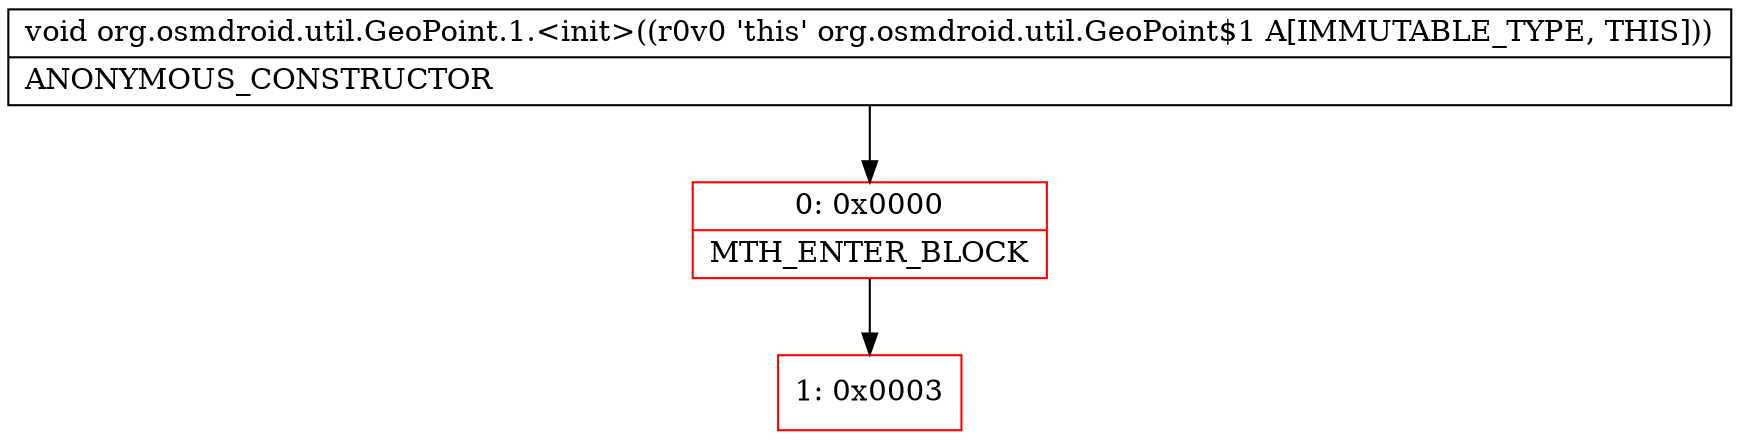 digraph "CFG fororg.osmdroid.util.GeoPoint.1.\<init\>()V" {
subgraph cluster_Region_1227440777 {
label = "R(0)";
node [shape=record,color=blue];
}
Node_0 [shape=record,color=red,label="{0\:\ 0x0000|MTH_ENTER_BLOCK\l}"];
Node_1 [shape=record,color=red,label="{1\:\ 0x0003}"];
MethodNode[shape=record,label="{void org.osmdroid.util.GeoPoint.1.\<init\>((r0v0 'this' org.osmdroid.util.GeoPoint$1 A[IMMUTABLE_TYPE, THIS]))  | ANONYMOUS_CONSTRUCTOR\l}"];
MethodNode -> Node_0;
Node_0 -> Node_1;
}

